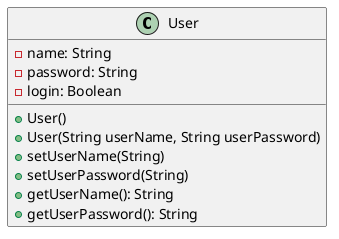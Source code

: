 @startuml
class User {
  -name: String
  -password: String
  -login: Boolean
  +User()
  +User(String userName, String userPassword)
  +setUserName(String)
  +setUserPassword(String)
  +getUserName(): String
  +getUserPassword(): String
}
@enduml